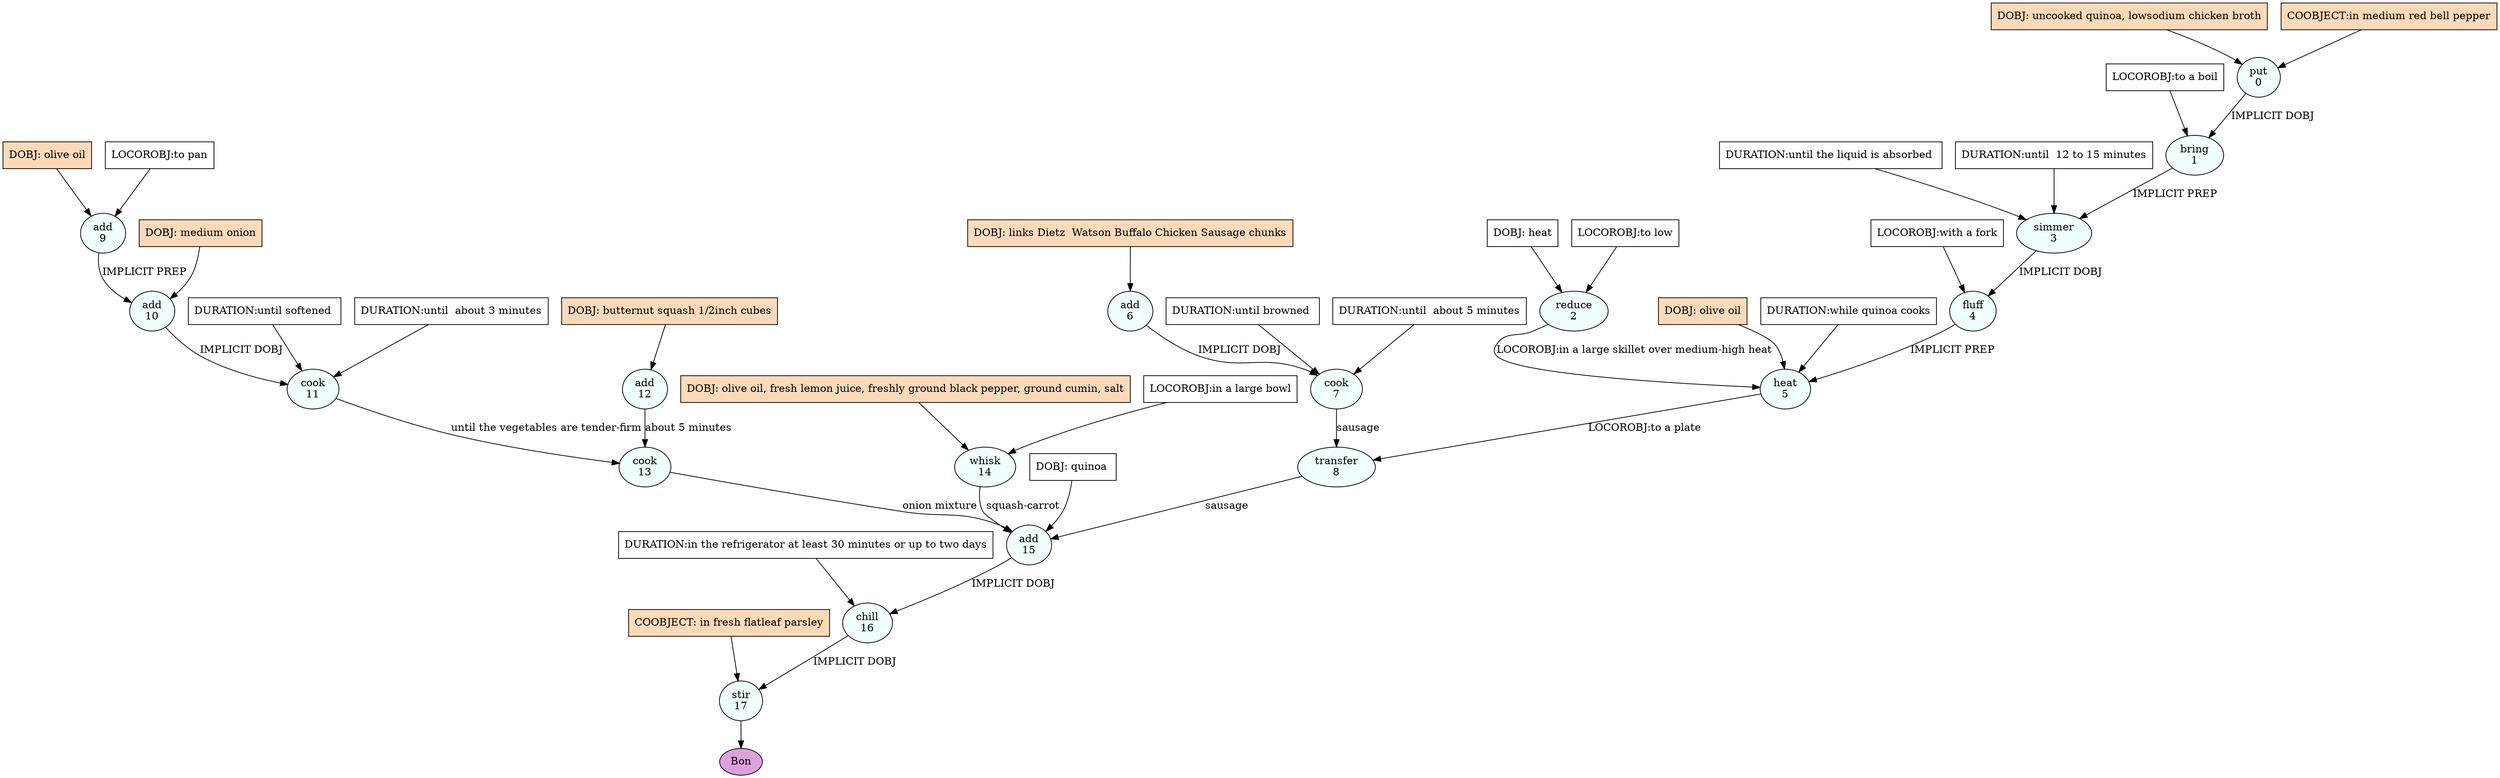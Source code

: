 digraph recipe {
E0[label="put
0", shape=oval, style=filled, fillcolor=azure]
E1[label="bring
1", shape=oval, style=filled, fillcolor=azure]
E2[label="reduce
2", shape=oval, style=filled, fillcolor=azure]
E3[label="simmer
3", shape=oval, style=filled, fillcolor=azure]
E4[label="fluff
4", shape=oval, style=filled, fillcolor=azure]
E5[label="heat
5", shape=oval, style=filled, fillcolor=azure]
E6[label="add
6", shape=oval, style=filled, fillcolor=azure]
E7[label="cook
7", shape=oval, style=filled, fillcolor=azure]
E8[label="transfer
8", shape=oval, style=filled, fillcolor=azure]
E9[label="add
9", shape=oval, style=filled, fillcolor=azure]
E10[label="add
10", shape=oval, style=filled, fillcolor=azure]
E11[label="cook
11", shape=oval, style=filled, fillcolor=azure]
E12[label="add
12", shape=oval, style=filled, fillcolor=azure]
E13[label="cook
13", shape=oval, style=filled, fillcolor=azure]
E14[label="whisk
14", shape=oval, style=filled, fillcolor=azure]
E15[label="add
15", shape=oval, style=filled, fillcolor=azure]
E16[label="chill
16", shape=oval, style=filled, fillcolor=azure]
E17[label="stir
17", shape=oval, style=filled, fillcolor=azure]
D12[label="DOBJ: butternut squash 1/2inch cubes", shape=box, style=filled, fillcolor=peachpuff]
D12 -> E12
D9[label="DOBJ: olive oil", shape=box, style=filled, fillcolor=peachpuff]
D9 -> E9
P9_0[label="LOCOROBJ:to pan", shape=box, style=filled, fillcolor=white]
P9_0 -> E9
D6[label="DOBJ: links Dietz  Watson Buffalo Chicken Sausage chunks", shape=box, style=filled, fillcolor=peachpuff]
D6 -> E6
D2[label="DOBJ: heat", shape=box, style=filled, fillcolor=white]
D2 -> E2
P2_0[label="LOCOROBJ:to low", shape=box, style=filled, fillcolor=white]
P2_0 -> E2
D14[label="DOBJ: olive oil, fresh lemon juice, freshly ground black pepper, ground cumin, salt", shape=box, style=filled, fillcolor=peachpuff]
D14 -> E14
P14_0[label="LOCOROBJ:in a large bowl", shape=box, style=filled, fillcolor=white]
P14_0 -> E14
D0[label="DOBJ: uncooked quinoa, lowsodium chicken broth", shape=box, style=filled, fillcolor=peachpuff]
D0 -> E0
P0_0[label="COOBJECT:in medium red bell pepper", shape=box, style=filled, fillcolor=peachpuff]
P0_0 -> E0
E0 -> E1 [label="IMPLICIT DOBJ"]
P1_0_0[label="LOCOROBJ:to a boil", shape=box, style=filled, fillcolor=white]
P1_0_0 -> E1
E1 -> E3 [label="IMPLICIT PREP"]
P3_1_0[label="DURATION:until the liquid is absorbed ", shape=box, style=filled, fillcolor=white]
P3_1_0 -> E3
P3_1_1[label="DURATION:until  12 to 15 minutes", shape=box, style=filled, fillcolor=white]
P3_1_1 -> E3
E3 -> E4 [label="IMPLICIT DOBJ"]
P4_0_0[label="LOCOROBJ:with a fork", shape=box, style=filled, fillcolor=white]
P4_0_0 -> E4
D5_ing[label="DOBJ: olive oil", shape=box, style=filled, fillcolor=peachpuff]
D5_ing -> E5
E4 -> E5 [label="IMPLICIT PREP"]
P5_1_0[label="DURATION:while quinoa cooks", shape=box, style=filled, fillcolor=white]
P5_1_0 -> E5
E2 -> E5 [label="LOCOROBJ:in a large skillet over medium-high heat"]
E6 -> E7 [label="IMPLICIT DOBJ"]
P7_0_0[label="DURATION:until browned ", shape=box, style=filled, fillcolor=white]
P7_0_0 -> E7
P7_0_1[label="DURATION:until  about 5 minutes", shape=box, style=filled, fillcolor=white]
P7_0_1 -> E7
E7 -> E8 [label="sausage"]
E5 -> E8 [label="LOCOROBJ:to a plate"]
D10_ing[label="DOBJ: medium onion", shape=box, style=filled, fillcolor=peachpuff]
D10_ing -> E10
E9 -> E10 [label="IMPLICIT PREP"]
E10 -> E11 [label="IMPLICIT DOBJ"]
P11_0_0[label="DURATION:until softened ", shape=box, style=filled, fillcolor=white]
P11_0_0 -> E11
P11_0_1[label="DURATION:until  about 3 minutes", shape=box, style=filled, fillcolor=white]
P11_0_1 -> E11
E12 -> E13 [label="about 5 minutes "]
E11 -> E13 [label=" until the vegetables are tender-firm"]
D15_0[label="DOBJ: quinoa ", shape=box, style=filled, fillcolor=white]
D15_0 -> E15
E8 -> E15 [label=" sausage "]
E14 -> E15 [label=" squash-carrot"]
E13 -> E15 [label="onion mixture"]
E15 -> E16 [label="IMPLICIT DOBJ"]
P16_0_0[label="DURATION:in the refrigerator at least 30 minutes or up to two days", shape=box, style=filled, fillcolor=white]
P16_0_0 -> E16
E16 -> E17 [label="IMPLICIT DOBJ"]
P17_0_ing[label="COOBJECT: in fresh flatleaf parsley", shape=box, style=filled, fillcolor=peachpuff]
P17_0_ing -> E17
EOR[label="Bon", shape=oval, style=filled, fillcolor=plum]
E17 -> EOR
}
